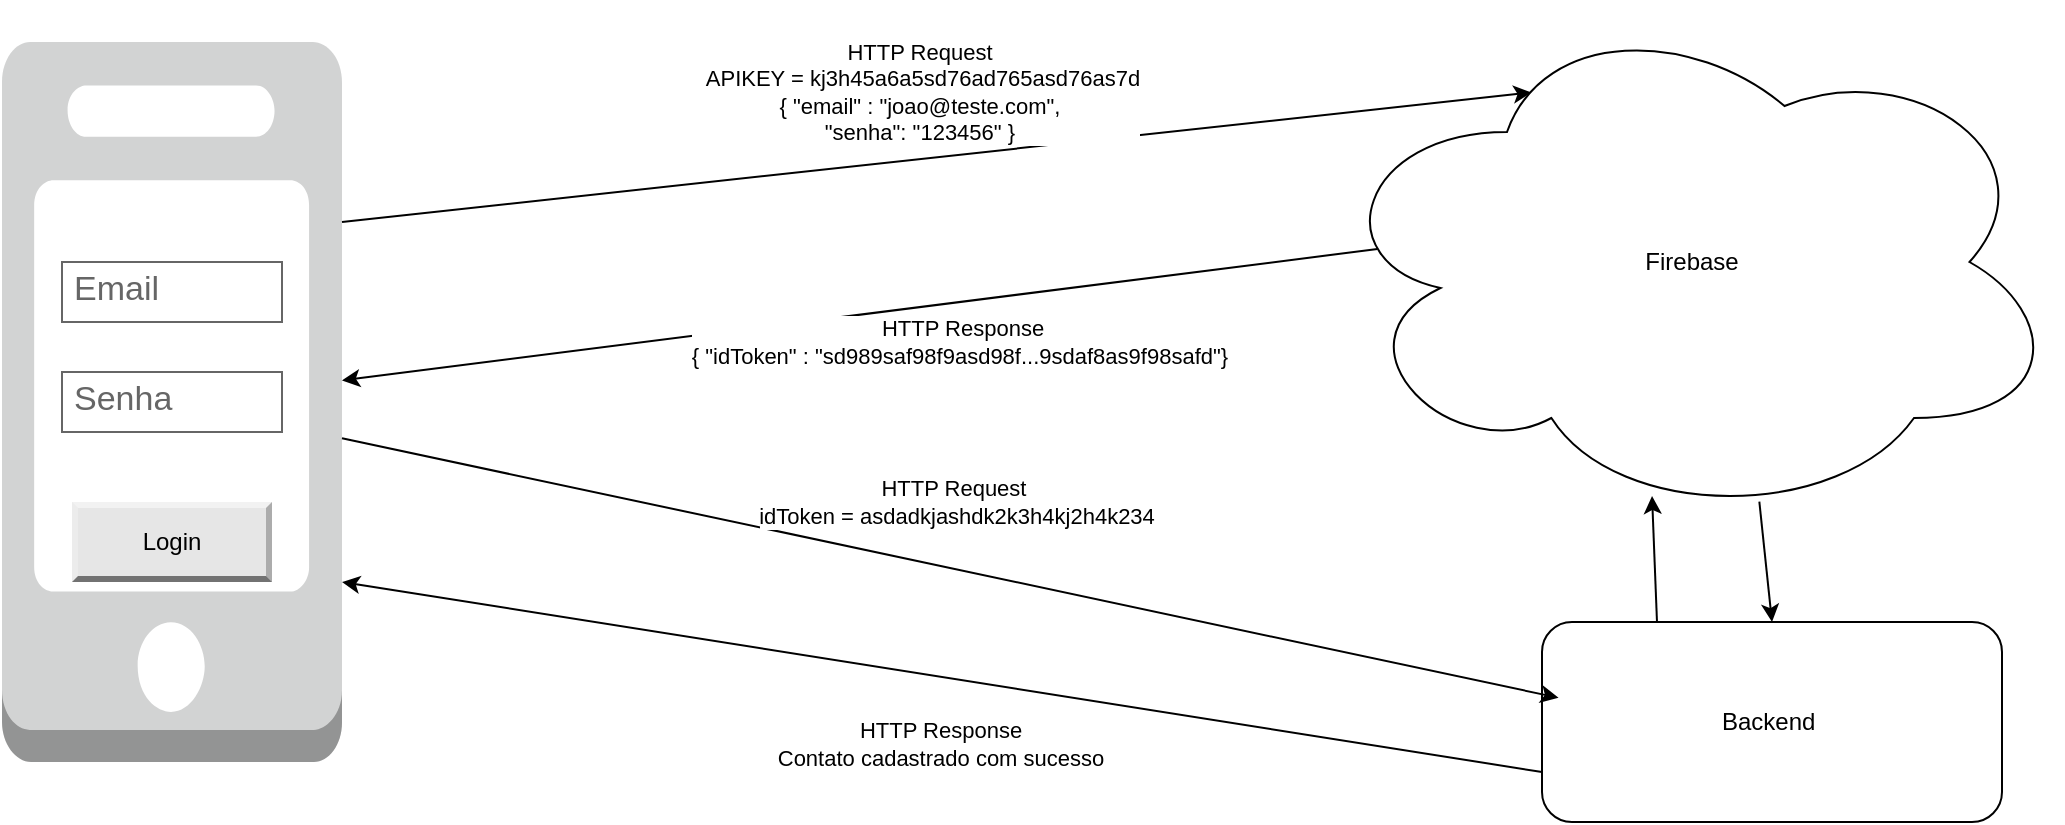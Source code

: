 <mxfile version="28.1.2">
  <diagram name="Página-1" id="eamvmy1K_YBRSknWf5sb">
    <mxGraphModel dx="1507" dy="725" grid="1" gridSize="10" guides="1" tooltips="1" connect="1" arrows="1" fold="1" page="1" pageScale="1" pageWidth="827" pageHeight="1169" math="0" shadow="0">
      <root>
        <mxCell id="0" />
        <mxCell id="1" parent="0" />
        <mxCell id="EOAkrWnEZL6Q7u6oK225-6" value="" style="group" vertex="1" connectable="0" parent="1">
          <mxGeometry y="140" width="170" height="360" as="geometry" />
        </mxCell>
        <mxCell id="EOAkrWnEZL6Q7u6oK225-2" value="" style="outlineConnect=0;dashed=0;verticalLabelPosition=bottom;verticalAlign=top;align=center;html=1;shape=mxgraph.aws3.mobile_client;fillColor=#D2D3D3;gradientColor=none;" vertex="1" parent="EOAkrWnEZL6Q7u6oK225-6">
          <mxGeometry width="170" height="360" as="geometry" />
        </mxCell>
        <mxCell id="EOAkrWnEZL6Q7u6oK225-3" value="Email" style="strokeWidth=1;shadow=0;dashed=0;align=center;html=1;shape=mxgraph.mockup.text.textBox;fontColor=#666666;align=left;fontSize=17;spacingLeft=4;spacingTop=-3;whiteSpace=wrap;strokeColor=#666666;mainText=" vertex="1" parent="EOAkrWnEZL6Q7u6oK225-6">
          <mxGeometry x="30" y="110" width="110" height="30" as="geometry" />
        </mxCell>
        <mxCell id="EOAkrWnEZL6Q7u6oK225-4" value="Senha" style="strokeWidth=1;shadow=0;dashed=0;align=center;html=1;shape=mxgraph.mockup.text.textBox;fontColor=#666666;align=left;fontSize=17;spacingLeft=4;spacingTop=-3;whiteSpace=wrap;strokeColor=#666666;mainText=" vertex="1" parent="EOAkrWnEZL6Q7u6oK225-6">
          <mxGeometry x="30" y="165" width="110" height="30" as="geometry" />
        </mxCell>
        <mxCell id="EOAkrWnEZL6Q7u6oK225-5" value="Login" style="labelPosition=center;verticalLabelPosition=middle;align=center;html=1;shape=mxgraph.basic.shaded_button;dx=3;fillColor=#E6E6E6;strokeColor=none;whiteSpace=wrap;" vertex="1" parent="EOAkrWnEZL6Q7u6oK225-6">
          <mxGeometry x="35" y="230" width="100" height="40" as="geometry" />
        </mxCell>
        <mxCell id="EOAkrWnEZL6Q7u6oK225-7" value="Firebase" style="ellipse;shape=cloud;whiteSpace=wrap;html=1;" vertex="1" parent="1">
          <mxGeometry x="660" y="120" width="370" height="260" as="geometry" />
        </mxCell>
        <mxCell id="EOAkrWnEZL6Q7u6oK225-9" value="HTTP Request&amp;nbsp;&lt;div&gt;APIKEY = kj3h45a6a5sd76ad765asd76as7d&lt;br&gt;&lt;div&gt;{ &quot;email&quot; : &quot;joao@teste.com&quot;,&amp;nbsp;&lt;/div&gt;&lt;div&gt;&quot;senha&quot;: &quot;123456&quot; }&amp;nbsp;&lt;/div&gt;&lt;/div&gt;" style="endArrow=classic;html=1;rounded=0;exitX=1;exitY=0.25;exitDx=0;exitDy=0;exitPerimeter=0;entryX=0.283;entryY=0.174;entryDx=0;entryDy=0;entryPerimeter=0;" edge="1" parent="1" source="EOAkrWnEZL6Q7u6oK225-2" target="EOAkrWnEZL6Q7u6oK225-7">
          <mxGeometry x="-0.013" y="33" width="50" height="50" relative="1" as="geometry">
            <mxPoint x="410" y="350" as="sourcePoint" />
            <mxPoint x="460" y="300" as="targetPoint" />
            <mxPoint as="offset" />
          </mxGeometry>
        </mxCell>
        <mxCell id="EOAkrWnEZL6Q7u6oK225-10" value="" style="endArrow=classic;html=1;rounded=0;exitX=0.075;exitY=0.475;exitDx=0;exitDy=0;exitPerimeter=0;" edge="1" parent="1" source="EOAkrWnEZL6Q7u6oK225-7" target="EOAkrWnEZL6Q7u6oK225-2">
          <mxGeometry width="50" height="50" relative="1" as="geometry">
            <mxPoint x="420" y="340" as="sourcePoint" />
            <mxPoint x="470" y="290" as="targetPoint" />
          </mxGeometry>
        </mxCell>
        <mxCell id="EOAkrWnEZL6Q7u6oK225-11" value="HTTP Response&lt;div&gt;{ &quot;idToken&quot; : &quot;sd989saf98f9asd98f...9sdaf8as9f98safd&quot;&lt;span style=&quot;background-color: light-dark(#ffffff, var(--ge-dark-color, #121212)); color: light-dark(rgb(0, 0, 0), rgb(255, 255, 255));&quot;&gt;}&amp;nbsp;&lt;/span&gt;&lt;/div&gt;" style="edgeLabel;html=1;align=center;verticalAlign=middle;resizable=0;points=[];" vertex="1" connectable="0" parent="EOAkrWnEZL6Q7u6oK225-10">
          <mxGeometry x="-0.128" y="1" relative="1" as="geometry">
            <mxPoint x="18" y="17" as="offset" />
          </mxGeometry>
        </mxCell>
        <mxCell id="EOAkrWnEZL6Q7u6oK225-12" value="Backend&amp;nbsp;" style="rounded=1;whiteSpace=wrap;html=1;" vertex="1" parent="1">
          <mxGeometry x="770" y="430" width="230" height="100" as="geometry" />
        </mxCell>
        <mxCell id="EOAkrWnEZL6Q7u6oK225-13" value="HTTP Request&amp;nbsp;&lt;div&gt;idToken = asdadkjashdk2k3h4kj2h4k234&lt;/div&gt;" style="endArrow=classic;html=1;rounded=0;entryX=0.036;entryY=0.379;entryDx=0;entryDy=0;entryPerimeter=0;" edge="1" parent="1" source="EOAkrWnEZL6Q7u6oK225-2" target="EOAkrWnEZL6Q7u6oK225-12">
          <mxGeometry x="-0.013" y="33" width="50" height="50" relative="1" as="geometry">
            <mxPoint x="600" y="245" as="sourcePoint" />
            <mxPoint x="1195" y="180" as="targetPoint" />
            <mxPoint as="offset" />
          </mxGeometry>
        </mxCell>
        <mxCell id="EOAkrWnEZL6Q7u6oK225-14" value="" style="endArrow=classic;html=1;rounded=0;exitX=0.25;exitY=0;exitDx=0;exitDy=0;entryX=0.446;entryY=0.95;entryDx=0;entryDy=0;entryPerimeter=0;" edge="1" parent="1" source="EOAkrWnEZL6Q7u6oK225-12" target="EOAkrWnEZL6Q7u6oK225-7">
          <mxGeometry width="50" height="50" relative="1" as="geometry">
            <mxPoint x="460" y="390" as="sourcePoint" />
            <mxPoint x="510" y="340" as="targetPoint" />
          </mxGeometry>
        </mxCell>
        <mxCell id="EOAkrWnEZL6Q7u6oK225-15" value="" style="endArrow=classic;html=1;rounded=0;exitX=0.591;exitY=0.961;exitDx=0;exitDy=0;entryX=0.5;entryY=0;entryDx=0;entryDy=0;exitPerimeter=0;" edge="1" parent="1" source="EOAkrWnEZL6Q7u6oK225-7" target="EOAkrWnEZL6Q7u6oK225-12">
          <mxGeometry width="50" height="50" relative="1" as="geometry">
            <mxPoint x="773" y="633" as="sourcePoint" />
            <mxPoint x="770" y="570" as="targetPoint" />
          </mxGeometry>
        </mxCell>
        <mxCell id="EOAkrWnEZL6Q7u6oK225-16" value="HTTP Response&lt;div&gt;Contato cadastrado com sucesso&lt;/div&gt;" style="endArrow=classic;html=1;rounded=0;entryX=1;entryY=0.75;entryDx=0;entryDy=0;entryPerimeter=0;exitX=0;exitY=0.75;exitDx=0;exitDy=0;" edge="1" parent="1" source="EOAkrWnEZL6Q7u6oK225-12" target="EOAkrWnEZL6Q7u6oK225-2">
          <mxGeometry x="-0.013" y="33" width="50" height="50" relative="1" as="geometry">
            <mxPoint x="600" y="430" as="sourcePoint" />
            <mxPoint x="1208" y="560" as="targetPoint" />
            <mxPoint as="offset" />
          </mxGeometry>
        </mxCell>
      </root>
    </mxGraphModel>
  </diagram>
</mxfile>
